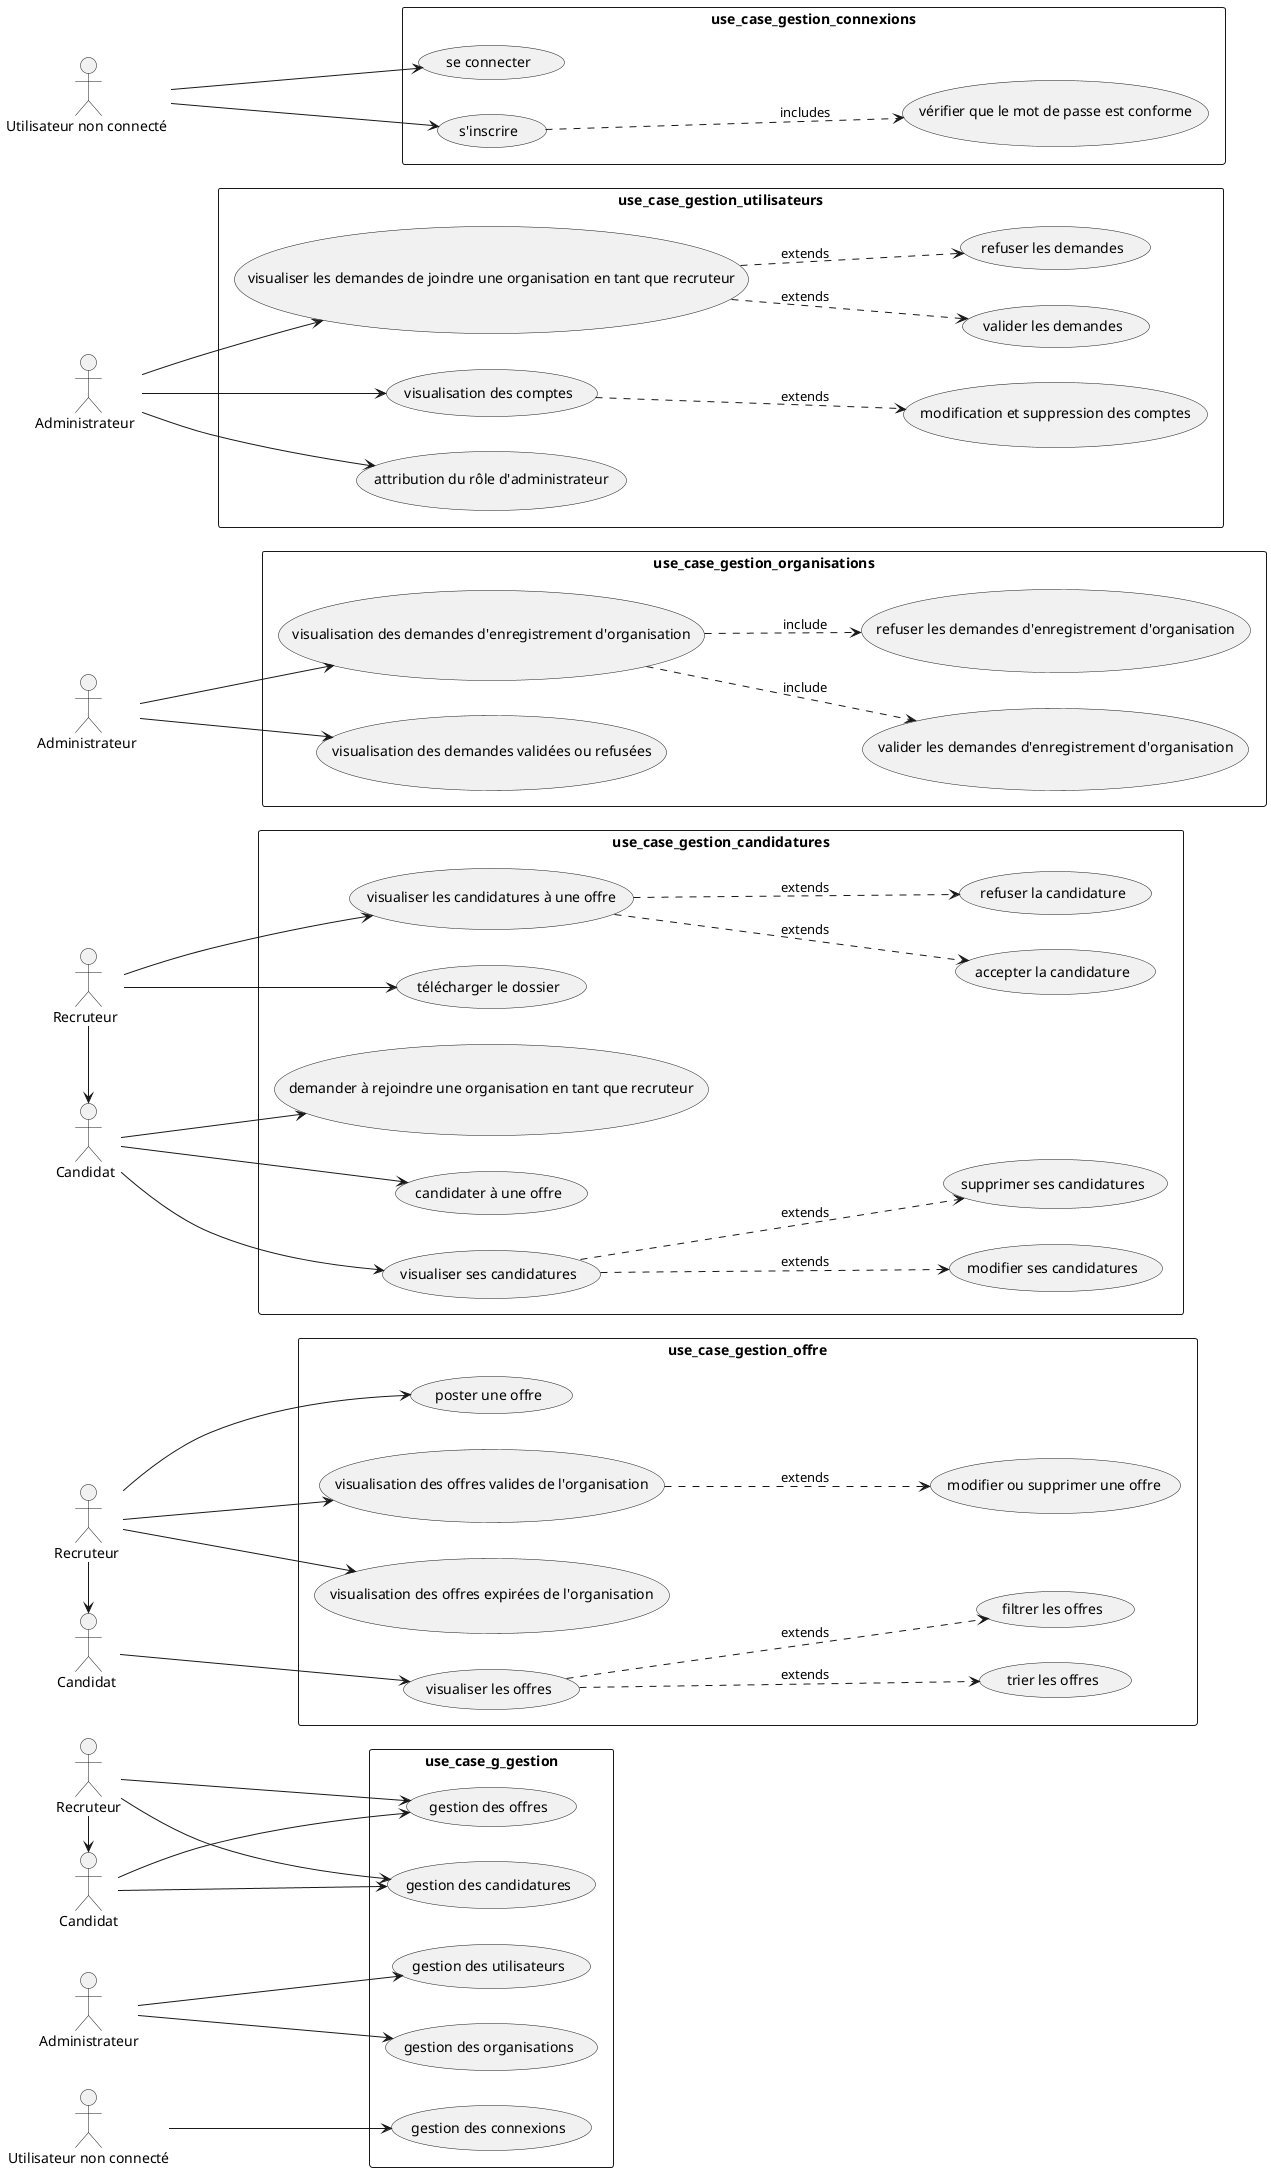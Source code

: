 @startuml

left to right direction
rectangle use_case_g_gestion{
"gestion des offres" as (f1)
"gestion des candidatures" as (f2)
"gestion des utilisateurs" as (f3)
"gestion des organisations" as (f4)
"gestion des connexions" as (f4.5)
}


rectangle use_case_gestion_organisations{
"visualisation des demandes d'enregistrement d'organisation" as (f5)
"valider les demandes d'enregistrement d'organisation" as (f6)
"refuser les demandes d'enregistrement d'organisation" as (f7)
"visualisation des demandes validées ou refusées" as (f8)
}


rectangle use_case_gestion_utilisateurs{
"visualisation des comptes" as (f9)
"modification et suppression des comptes" as (f10)
"attribution du rôle d'administrateur" as (f11)
"visualiser les demandes de joindre une organisation en tant que recruteur" as (f12)
"valider les demandes" as (f13)
"refuser les demandes" as (f14)
}


rectangle use_case_gestion_offre{
"visualisation des offres valides de l'organisation" as (f15)
  "visualisation des offres expirées de l'organisation" as (f15.5)
"poster une offre" as (f16)
"modifier ou supprimer une offre" as (f17)
"visualiser les offres" as (f18)
"trier les offres" as (f19)
"filtrer les offres" as (f20)
}


rectangle use_case_gestion_candidatures{
"visualiser les candidatures à une offre" as (f21)
"accepter la candidature" as (f22)
"refuser la candidature" as (f23)
"télécharger le dossier" as (f24)
"candidater à une offre" as (f25)
"visualiser ses candidatures" as (f26)
"modifier ses candidatures" as (f27)
"supprimer ses candidatures" as (f28)
"demander à rejoindre une organisation en tant que recruteur" as (f29)
}


rectangle use_case_gestion_connexions{
"se connecter" as (f30)
"s'inscrire" as (f31)
"vérifier que le mot de passe est conforme" as (f32)
}


(f5) ..> (f6) : include
(f5) ..> (f7) : include
(f9) ..> (f10) : extends
(f12) ..> (f13) : extends
(f12) ..> (f14) : extends
(f15) ..> (f17) : extends
(f18) ..> (f19) : extends
(f18) ..> (f20) : extends
(f26) ..> (f27) : extends
(f26) ..> (f28) : extends
(f21) ..> (f22) : extends
(f21) ..> (f23) : extends
(f31) ..> (f32) : includes

:Recruteur: -> :Candidat:
:Candidat: --> (f1)
:Candidat: --> (f2)
:Recruteur: --> (f1)
:Recruteur: --> (f2)
:Administrateur: --> (f3)
:Administrateur: --> (f4)
:Utilisateur non connecté: --> (f4.5)
:Administrateur : --> (f5)
:Administrateur : --> (f8)
:Administrateur  : --> (f9)
:Administrateur  : --> (f11)
:Administrateur  : --> (f12)
:Candidat : --> (f18)
:Recruteur : -> :Candidat :
:Recruteur : --> (f15)
:Recruteur : --> (f15.5)
:Recruteur : --> (f16)
:Recruteur  : -> :Candidat  :
:Candidat  : --> (f25)
:Candidat  : --> (f26)
:Candidat  : --> (f29)
:Recruteur  : --> (f21)
:Recruteur  : --> (f24)
:Utilisateur non connecté : --> (f30)
:Utilisateur non connecté : --> (f31)



@enduml
